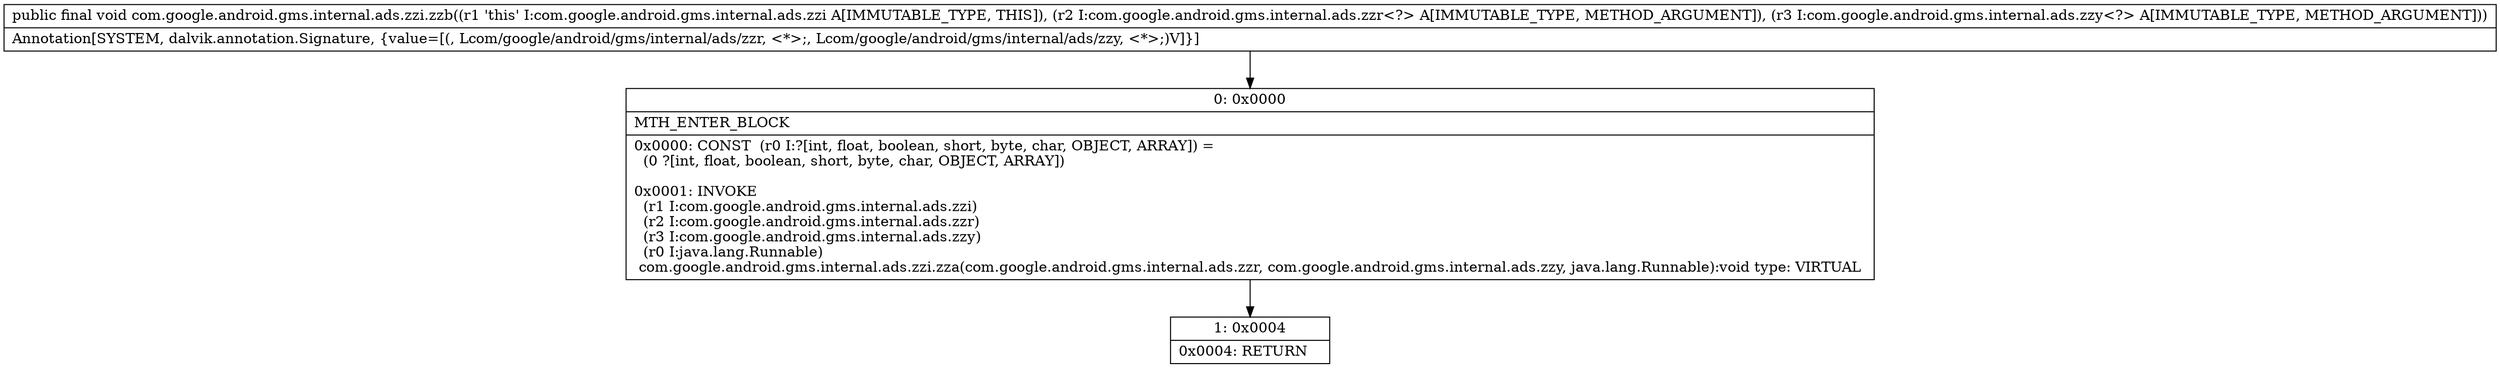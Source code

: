digraph "CFG forcom.google.android.gms.internal.ads.zzi.zzb(Lcom\/google\/android\/gms\/internal\/ads\/zzr;Lcom\/google\/android\/gms\/internal\/ads\/zzy;)V" {
Node_0 [shape=record,label="{0\:\ 0x0000|MTH_ENTER_BLOCK\l|0x0000: CONST  (r0 I:?[int, float, boolean, short, byte, char, OBJECT, ARRAY]) = \l  (0 ?[int, float, boolean, short, byte, char, OBJECT, ARRAY])\l \l0x0001: INVOKE  \l  (r1 I:com.google.android.gms.internal.ads.zzi)\l  (r2 I:com.google.android.gms.internal.ads.zzr)\l  (r3 I:com.google.android.gms.internal.ads.zzy)\l  (r0 I:java.lang.Runnable)\l com.google.android.gms.internal.ads.zzi.zza(com.google.android.gms.internal.ads.zzr, com.google.android.gms.internal.ads.zzy, java.lang.Runnable):void type: VIRTUAL \l}"];
Node_1 [shape=record,label="{1\:\ 0x0004|0x0004: RETURN   \l}"];
MethodNode[shape=record,label="{public final void com.google.android.gms.internal.ads.zzi.zzb((r1 'this' I:com.google.android.gms.internal.ads.zzi A[IMMUTABLE_TYPE, THIS]), (r2 I:com.google.android.gms.internal.ads.zzr\<?\> A[IMMUTABLE_TYPE, METHOD_ARGUMENT]), (r3 I:com.google.android.gms.internal.ads.zzy\<?\> A[IMMUTABLE_TYPE, METHOD_ARGUMENT]))  | Annotation[SYSTEM, dalvik.annotation.Signature, \{value=[(, Lcom\/google\/android\/gms\/internal\/ads\/zzr, \<*\>;, Lcom\/google\/android\/gms\/internal\/ads\/zzy, \<*\>;)V]\}]\l}"];
MethodNode -> Node_0;
Node_0 -> Node_1;
}

